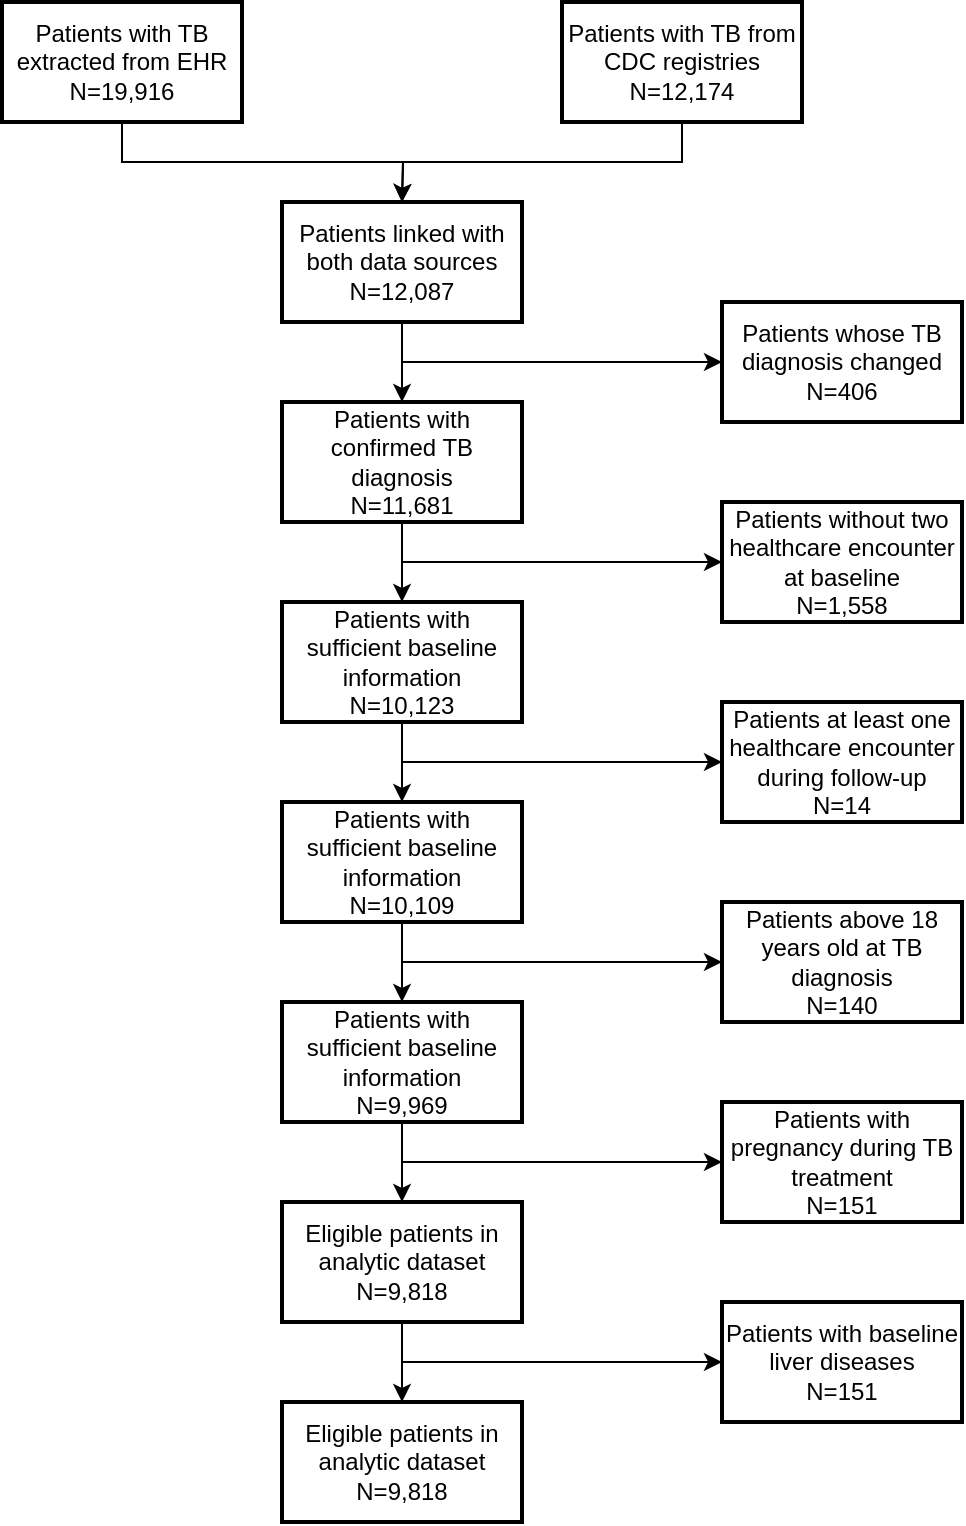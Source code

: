 <mxfile version="13.9.1" type="github">
  <diagram id="uHvE_O8O9B5TAk8AYGmk" name="Page-1">
    <mxGraphModel dx="1422" dy="763" grid="1" gridSize="10" guides="1" tooltips="1" connect="1" arrows="1" fold="1" page="1" pageScale="1" pageWidth="827" pageHeight="1169" math="0" shadow="0">
      <root>
        <mxCell id="0" />
        <mxCell id="1" parent="0" />
        <mxCell id="o0szKlHt9puFOY36pzJz-1" style="edgeStyle=orthogonalEdgeStyle;rounded=0;orthogonalLoop=1;jettySize=auto;html=1;exitX=0.5;exitY=1;exitDx=0;exitDy=0;" edge="1" parent="1" source="o0szKlHt9puFOY36pzJz-2">
          <mxGeometry relative="1" as="geometry">
            <mxPoint x="280" y="140" as="targetPoint" />
            <mxPoint x="140" y="120" as="sourcePoint" />
          </mxGeometry>
        </mxCell>
        <mxCell id="o0szKlHt9puFOY36pzJz-2" value="&lt;div&gt;Patients with TB extracted from EHR&lt;/div&gt;&lt;div&gt;N=19,916&lt;br&gt;&lt;/div&gt;" style="rounded=0;whiteSpace=wrap;html=1;strokeWidth=2;" vertex="1" parent="1">
          <mxGeometry x="80" y="40" width="120" height="60" as="geometry" />
        </mxCell>
        <mxCell id="o0szKlHt9puFOY36pzJz-3" style="edgeStyle=orthogonalEdgeStyle;rounded=0;orthogonalLoop=1;jettySize=auto;html=1;exitX=0.5;exitY=1;exitDx=0;exitDy=0;" edge="1" parent="1" source="o0szKlHt9puFOY36pzJz-4">
          <mxGeometry relative="1" as="geometry">
            <mxPoint x="280" y="140" as="targetPoint" />
          </mxGeometry>
        </mxCell>
        <mxCell id="o0szKlHt9puFOY36pzJz-4" value="&lt;div&gt;Patients with TB from CDC registries&lt;br&gt;&lt;/div&gt;&lt;div&gt;N=12,174&lt;br&gt;&lt;/div&gt;" style="rounded=0;whiteSpace=wrap;html=1;strokeWidth=2;" vertex="1" parent="1">
          <mxGeometry x="360" y="40" width="120" height="60" as="geometry" />
        </mxCell>
        <mxCell id="o0szKlHt9puFOY36pzJz-5" value="" style="edgeStyle=orthogonalEdgeStyle;rounded=0;orthogonalLoop=1;jettySize=auto;html=1;" edge="1" parent="1" source="o0szKlHt9puFOY36pzJz-7" target="o0szKlHt9puFOY36pzJz-9">
          <mxGeometry relative="1" as="geometry" />
        </mxCell>
        <mxCell id="o0szKlHt9puFOY36pzJz-6" style="edgeStyle=orthogonalEdgeStyle;rounded=0;orthogonalLoop=1;jettySize=auto;html=1;exitX=0.5;exitY=1;exitDx=0;exitDy=0;entryX=0;entryY=0.5;entryDx=0;entryDy=0;" edge="1" parent="1" source="o0szKlHt9puFOY36pzJz-7" target="o0szKlHt9puFOY36pzJz-10">
          <mxGeometry relative="1" as="geometry">
            <Array as="points">
              <mxPoint x="280" y="220" />
            </Array>
          </mxGeometry>
        </mxCell>
        <mxCell id="o0szKlHt9puFOY36pzJz-7" value="&lt;div&gt;Patients linked with both data sources&lt;br&gt;&lt;/div&gt;&lt;div&gt;N=12,087&lt;br&gt;&lt;/div&gt;" style="rounded=0;whiteSpace=wrap;html=1;strokeWidth=2;" vertex="1" parent="1">
          <mxGeometry x="220" y="140" width="120" height="60" as="geometry" />
        </mxCell>
        <mxCell id="o0szKlHt9puFOY36pzJz-8" value="" style="edgeStyle=orthogonalEdgeStyle;rounded=0;orthogonalLoop=1;jettySize=auto;html=1;" edge="1" parent="1" source="o0szKlHt9puFOY36pzJz-9" target="o0szKlHt9puFOY36pzJz-14">
          <mxGeometry relative="1" as="geometry" />
        </mxCell>
        <mxCell id="o0szKlHt9puFOY36pzJz-9" value="&lt;div&gt;Patients with confirmed TB diagnosis&lt;br&gt;&lt;/div&gt;&lt;div&gt;N=11,681&lt;br&gt;&lt;/div&gt;" style="rounded=0;whiteSpace=wrap;html=1;strokeWidth=2;" vertex="1" parent="1">
          <mxGeometry x="220" y="240" width="120" height="60" as="geometry" />
        </mxCell>
        <mxCell id="o0szKlHt9puFOY36pzJz-10" value="&lt;div&gt;Patients whose TB diagnosis changed&lt;br&gt;&lt;/div&gt;&lt;div&gt;N=406&lt;br&gt;&lt;/div&gt;" style="rounded=0;whiteSpace=wrap;html=1;strokeWidth=2;" vertex="1" parent="1">
          <mxGeometry x="440" y="190" width="120" height="60" as="geometry" />
        </mxCell>
        <mxCell id="o0szKlHt9puFOY36pzJz-11" style="edgeStyle=orthogonalEdgeStyle;rounded=0;orthogonalLoop=1;jettySize=auto;html=1;exitX=0.5;exitY=1;exitDx=0;exitDy=0;entryX=0;entryY=0.5;entryDx=0;entryDy=0;" edge="1" parent="1" target="o0szKlHt9puFOY36pzJz-12">
          <mxGeometry relative="1" as="geometry">
            <mxPoint x="280" y="300" as="sourcePoint" />
            <Array as="points">
              <mxPoint x="280" y="320" />
            </Array>
          </mxGeometry>
        </mxCell>
        <mxCell id="o0szKlHt9puFOY36pzJz-12" value="&lt;div&gt;Patients without two healthcare encounter at baseline&lt;br&gt;&lt;/div&gt;&lt;div&gt;N=1,558&lt;br&gt;&lt;/div&gt;" style="rounded=0;whiteSpace=wrap;html=1;strokeWidth=2;" vertex="1" parent="1">
          <mxGeometry x="440" y="290" width="120" height="60" as="geometry" />
        </mxCell>
        <mxCell id="o0szKlHt9puFOY36pzJz-13" value="" style="edgeStyle=orthogonalEdgeStyle;rounded=0;orthogonalLoop=1;jettySize=auto;html=1;" edge="1" parent="1" source="o0szKlHt9puFOY36pzJz-14" target="o0szKlHt9puFOY36pzJz-18">
          <mxGeometry relative="1" as="geometry" />
        </mxCell>
        <mxCell id="o0szKlHt9puFOY36pzJz-14" value="&lt;div&gt;Patients with sufficient baseline information&lt;br&gt;&lt;/div&gt;&lt;div&gt;N=10,123&lt;br&gt;&lt;/div&gt;" style="rounded=0;whiteSpace=wrap;html=1;strokeWidth=2;" vertex="1" parent="1">
          <mxGeometry x="220" y="340" width="120" height="60" as="geometry" />
        </mxCell>
        <mxCell id="o0szKlHt9puFOY36pzJz-15" style="edgeStyle=orthogonalEdgeStyle;rounded=0;orthogonalLoop=1;jettySize=auto;html=1;exitX=0.5;exitY=1;exitDx=0;exitDy=0;entryX=0;entryY=0.5;entryDx=0;entryDy=0;" edge="1" parent="1" target="o0szKlHt9puFOY36pzJz-16">
          <mxGeometry relative="1" as="geometry">
            <mxPoint x="280" y="400" as="sourcePoint" />
            <Array as="points">
              <mxPoint x="280" y="420" />
            </Array>
          </mxGeometry>
        </mxCell>
        <mxCell id="o0szKlHt9puFOY36pzJz-16" value="&lt;div&gt;Patients at least one healthcare encounter during follow-up&lt;br&gt;&lt;/div&gt;&lt;div&gt;N=14&lt;br&gt;&lt;/div&gt;" style="rounded=0;whiteSpace=wrap;html=1;strokeWidth=2;" vertex="1" parent="1">
          <mxGeometry x="440" y="390" width="120" height="60" as="geometry" />
        </mxCell>
        <mxCell id="o0szKlHt9puFOY36pzJz-17" value="" style="edgeStyle=orthogonalEdgeStyle;rounded=0;orthogonalLoop=1;jettySize=auto;html=1;" edge="1" parent="1" source="o0szKlHt9puFOY36pzJz-18" target="o0szKlHt9puFOY36pzJz-22">
          <mxGeometry relative="1" as="geometry" />
        </mxCell>
        <mxCell id="o0szKlHt9puFOY36pzJz-18" value="&lt;div&gt;Patients with sufficient baseline information&lt;br&gt;&lt;/div&gt;&lt;div&gt;N=10,109&lt;br&gt;&lt;/div&gt;" style="rounded=0;whiteSpace=wrap;html=1;strokeWidth=2;" vertex="1" parent="1">
          <mxGeometry x="220" y="440" width="120" height="60" as="geometry" />
        </mxCell>
        <mxCell id="o0szKlHt9puFOY36pzJz-19" style="edgeStyle=orthogonalEdgeStyle;rounded=0;orthogonalLoop=1;jettySize=auto;html=1;exitX=0.5;exitY=1;exitDx=0;exitDy=0;entryX=0;entryY=0.5;entryDx=0;entryDy=0;" edge="1" parent="1" target="o0szKlHt9puFOY36pzJz-20">
          <mxGeometry relative="1" as="geometry">
            <mxPoint x="280" y="500" as="sourcePoint" />
            <Array as="points">
              <mxPoint x="280" y="520" />
            </Array>
          </mxGeometry>
        </mxCell>
        <mxCell id="o0szKlHt9puFOY36pzJz-20" value="&lt;div&gt;Patients above 18 years old at TB diagnosis&lt;br&gt;&lt;/div&gt;&lt;div&gt;N=140&lt;br&gt;&lt;/div&gt;" style="rounded=0;whiteSpace=wrap;html=1;strokeWidth=2;" vertex="1" parent="1">
          <mxGeometry x="440" y="490" width="120" height="60" as="geometry" />
        </mxCell>
        <mxCell id="o0szKlHt9puFOY36pzJz-21" value="" style="edgeStyle=orthogonalEdgeStyle;rounded=0;orthogonalLoop=1;jettySize=auto;html=1;" edge="1" parent="1" source="o0szKlHt9puFOY36pzJz-22" target="o0szKlHt9puFOY36pzJz-25">
          <mxGeometry relative="1" as="geometry" />
        </mxCell>
        <mxCell id="o0szKlHt9puFOY36pzJz-22" value="&lt;div&gt;Patients with sufficient baseline information&lt;br&gt;&lt;/div&gt;&lt;div&gt;N=9,969&lt;br&gt;&lt;/div&gt;" style="rounded=0;whiteSpace=wrap;html=1;strokeWidth=2;" vertex="1" parent="1">
          <mxGeometry x="220" y="540" width="120" height="60" as="geometry" />
        </mxCell>
        <mxCell id="o0szKlHt9puFOY36pzJz-23" value="&lt;div&gt;Patients with pregnancy during TB treatment&lt;br&gt;&lt;/div&gt;&lt;div&gt;N=151&lt;br&gt;&lt;/div&gt;" style="rounded=0;whiteSpace=wrap;html=1;strokeWidth=2;" vertex="1" parent="1">
          <mxGeometry x="440" y="590" width="120" height="60" as="geometry" />
        </mxCell>
        <mxCell id="o0szKlHt9puFOY36pzJz-31" value="" style="edgeStyle=orthogonalEdgeStyle;rounded=0;orthogonalLoop=1;jettySize=auto;html=1;" edge="1" parent="1" source="o0szKlHt9puFOY36pzJz-25" target="o0szKlHt9puFOY36pzJz-30">
          <mxGeometry relative="1" as="geometry" />
        </mxCell>
        <mxCell id="o0szKlHt9puFOY36pzJz-25" value="&lt;div&gt;Eligible patients in analytic dataset&lt;br&gt;&lt;/div&gt;&lt;div&gt;N=9,818&lt;br&gt;&lt;/div&gt;" style="rounded=0;whiteSpace=wrap;html=1;strokeWidth=2;" vertex="1" parent="1">
          <mxGeometry x="220" y="640" width="120" height="60" as="geometry" />
        </mxCell>
        <mxCell id="o0szKlHt9puFOY36pzJz-27" style="edgeStyle=orthogonalEdgeStyle;rounded=0;orthogonalLoop=1;jettySize=auto;html=1;exitX=0.5;exitY=1;exitDx=0;exitDy=0;entryX=0;entryY=0.5;entryDx=0;entryDy=0;" edge="1" parent="1">
          <mxGeometry relative="1" as="geometry">
            <mxPoint x="280" y="600" as="sourcePoint" />
            <Array as="points">
              <mxPoint x="280" y="620" />
            </Array>
            <mxPoint x="440" y="620" as="targetPoint" />
          </mxGeometry>
        </mxCell>
        <mxCell id="o0szKlHt9puFOY36pzJz-30" value="&lt;div&gt;Eligible patients in analytic dataset&lt;br&gt;&lt;/div&gt;&lt;div&gt;N=9,818&lt;br&gt;&lt;/div&gt;" style="rounded=0;whiteSpace=wrap;html=1;strokeWidth=2;" vertex="1" parent="1">
          <mxGeometry x="220" y="740" width="120" height="60" as="geometry" />
        </mxCell>
        <mxCell id="o0szKlHt9puFOY36pzJz-32" value="&lt;div&gt;Patients with baseline liver diseases&lt;br&gt;&lt;/div&gt;&lt;div&gt;N=151&lt;br&gt;&lt;/div&gt;" style="rounded=0;whiteSpace=wrap;html=1;strokeWidth=2;" vertex="1" parent="1">
          <mxGeometry x="440" y="690" width="120" height="60" as="geometry" />
        </mxCell>
        <mxCell id="o0szKlHt9puFOY36pzJz-33" style="edgeStyle=orthogonalEdgeStyle;rounded=0;orthogonalLoop=1;jettySize=auto;html=1;exitX=0.5;exitY=1;exitDx=0;exitDy=0;entryX=0;entryY=0.5;entryDx=0;entryDy=0;" edge="1" parent="1">
          <mxGeometry relative="1" as="geometry">
            <mxPoint x="280" y="700" as="sourcePoint" />
            <Array as="points">
              <mxPoint x="280" y="720" />
            </Array>
            <mxPoint x="440" y="720" as="targetPoint" />
          </mxGeometry>
        </mxCell>
      </root>
    </mxGraphModel>
  </diagram>
</mxfile>
